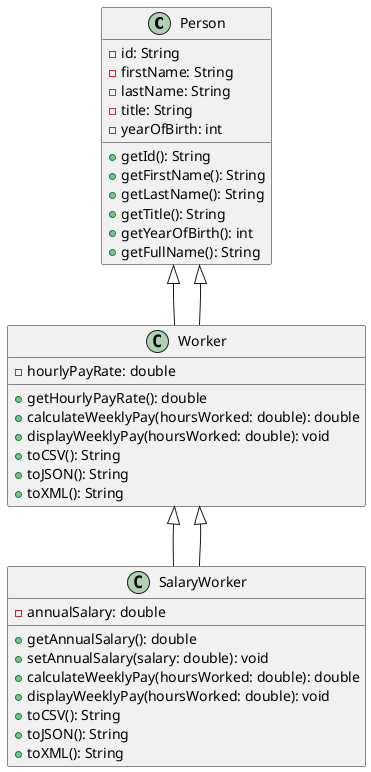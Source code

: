 @startuml

' Person class
class Person {
    - id: String
    - firstName: String
    - lastName: String
    - title: String
    - yearOfBirth: int
    + getId(): String
    + getFirstName(): String
    + getLastName(): String
    + getTitle(): String
    + getYearOfBirth(): int
    + getFullName(): String
}

' Worker class
class Worker extends Person {
    - hourlyPayRate: double
    + getHourlyPayRate(): double
    + calculateWeeklyPay(hoursWorked: double): double
    + displayWeeklyPay(hoursWorked: double): void
    + toCSV(): String
    + toJSON(): String
    + toXML(): String
}

' SalaryWorker class
class SalaryWorker extends Worker {
    - annualSalary: double
    + getAnnualSalary(): double
    + setAnnualSalary(salary: double): void
    + calculateWeeklyPay(hoursWorked: double): double
    + displayWeeklyPay(hoursWorked: double): void
    + toCSV(): String
    + toJSON(): String
    + toXML(): String
}

Person <|-- Worker
Worker <|-- SalaryWorker

@enduml